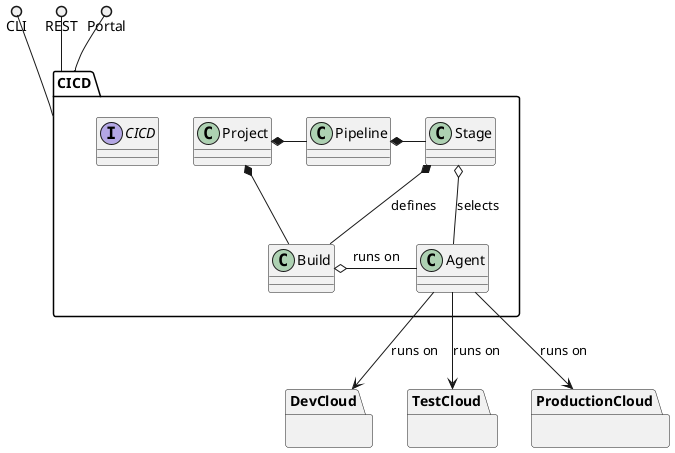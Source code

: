 @startuml

package "CICD" {
  interface "CICD" {
  }
  class Project {
  }
  class Pipeline {
  }
  class Stage {
  }
  class Build {
  }
  class Agent {
  }
}

package "DevCloud" { }
package "TestCloud" { }
package "ProductionCloud" { }

Project *- Pipeline
Project *- Build
Pipeline *- Stage
Build o- Agent: runs on
Stage o- Agent: selects
Stage *-- Build: defines
Agent --> DevCloud: runs on
Agent --> TestCloud: runs on
Agent --> ProductionCloud: runs on

CLI ()-- "CICD"
REST ()-- "CICD"
Portal ()-- "CICD"

@enduml
